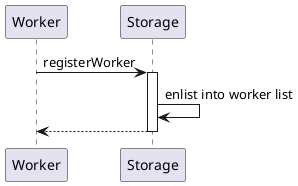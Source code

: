 @startuml
Worker -> Storage: registerWorker
activate Storage

Storage ->Storage: enlist into worker list
Storage --> Worker: 
deactivate Storage
@enduml
